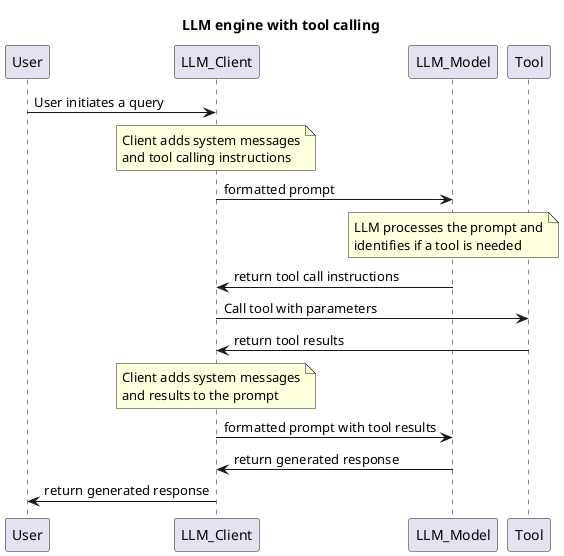 @startuml
title LLM engine with tool calling
User->LLM_Client: User initiates a query
Note over LLM_Client: Client adds system messages\nand tool calling instructions
LLM_Client->LLM_Model: formatted prompt
Note over LLM_Model: LLM processes the prompt and\nidentifies if a tool is needed
LLM_Model->LLM_Client: return tool call instructions
LLM_Client->Tool: Call tool with parameters
Tool->LLM_Client: return tool results
Note over LLM_Client: Client adds system messages\nand results to the prompt
LLM_Client->LLM_Model: formatted prompt with tool results
LLM_Model->LLM_Client: return generated response
LLM_Client->User: return generated response
@enduml